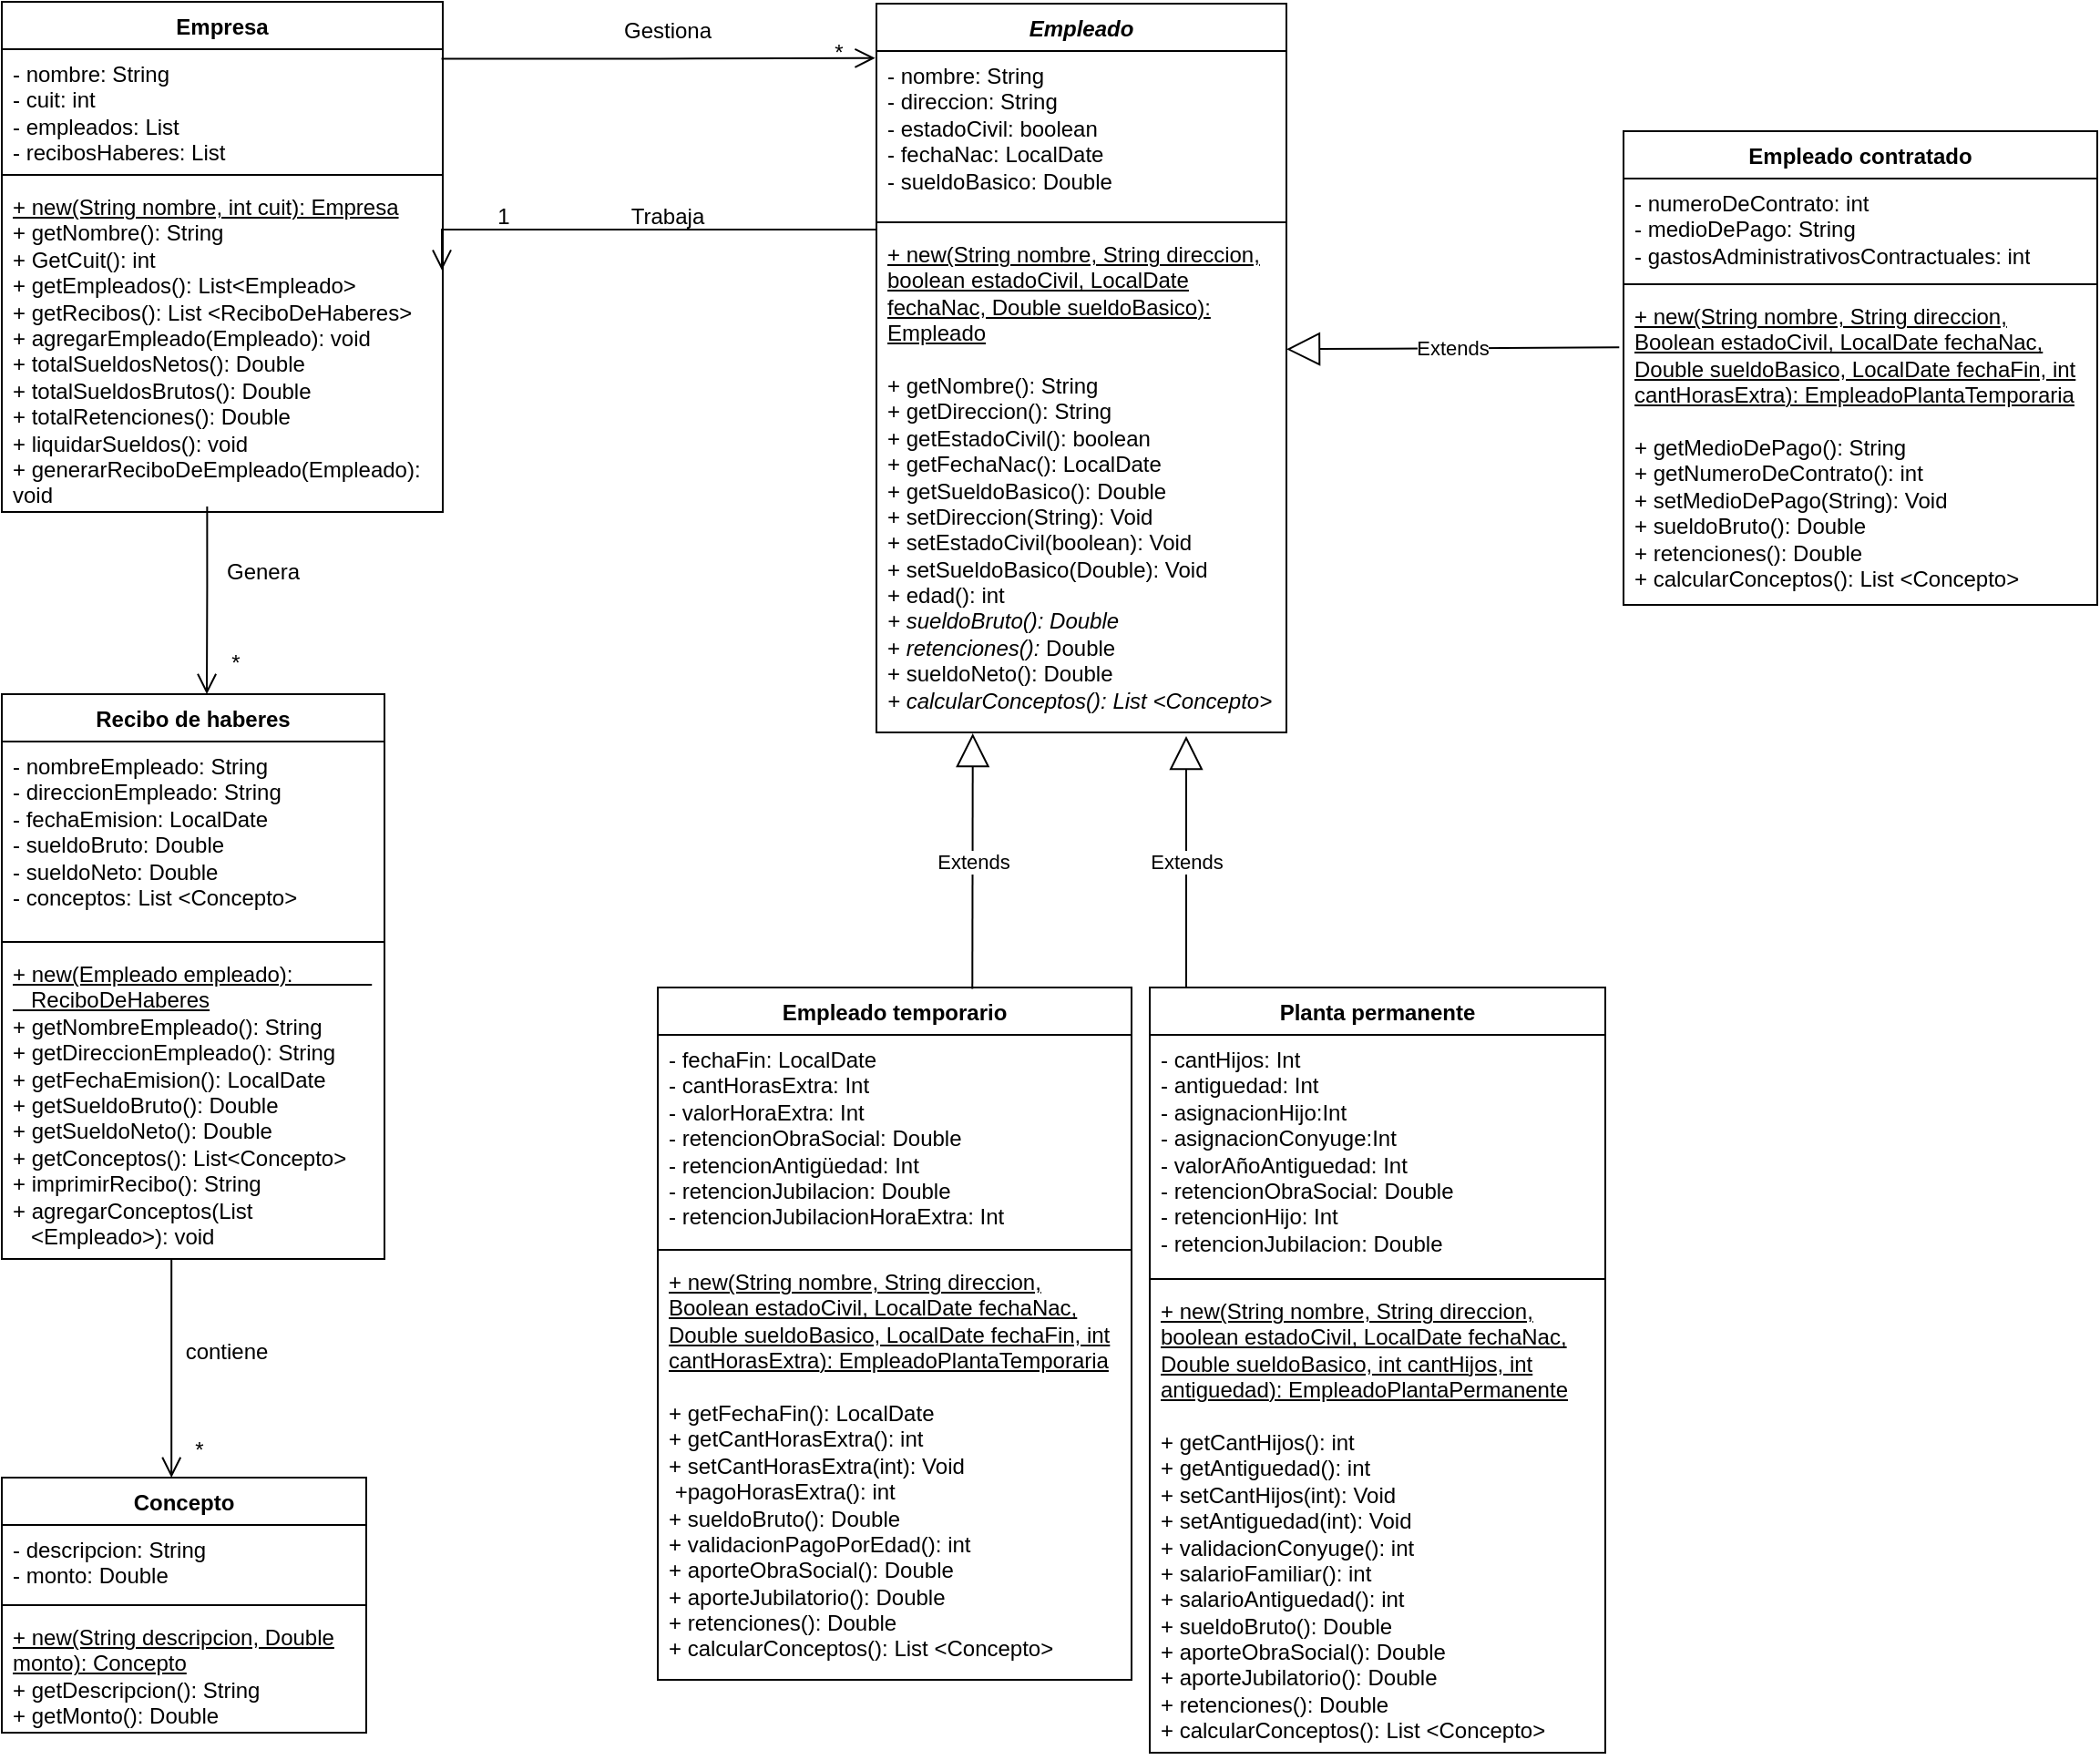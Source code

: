 <mxfile version="28.1.2">
  <diagram name="Página-1" id="GOG5TTw7NCmO1af8a_Hd">
    <mxGraphModel dx="1678" dy="924" grid="1" gridSize="10" guides="1" tooltips="1" connect="1" arrows="1" fold="1" page="1" pageScale="1" pageWidth="1169" pageHeight="1654" background="none" math="0" shadow="0">
      <root>
        <mxCell id="0" />
        <mxCell id="1" parent="0" />
        <mxCell id="Q-4hWCY-v-0XEv27nNHg-2" value="Empresa" style="swimlane;fontStyle=1;align=center;verticalAlign=top;childLayout=stackLayout;horizontal=1;startSize=26;horizontalStack=0;resizeParent=1;resizeParentMax=0;resizeLast=0;collapsible=1;marginBottom=0;whiteSpace=wrap;html=1;" parent="1" vertex="1">
          <mxGeometry x="10" y="17" width="242" height="280" as="geometry" />
        </mxCell>
        <mxCell id="Q-4hWCY-v-0XEv27nNHg-3" value="- nombre: String&lt;div&gt;- cuit: int&lt;/div&gt;&lt;div&gt;- empleados: List&lt;/div&gt;&lt;div&gt;- recibosHaberes: List&lt;/div&gt;&lt;div&gt;&lt;br&gt;&lt;/div&gt;" style="text;strokeColor=none;fillColor=none;align=left;verticalAlign=top;spacingLeft=4;spacingRight=4;overflow=hidden;rotatable=0;points=[[0,0.5],[1,0.5]];portConstraint=eastwest;whiteSpace=wrap;html=1;" parent="Q-4hWCY-v-0XEv27nNHg-2" vertex="1">
          <mxGeometry y="26" width="242" height="65" as="geometry" />
        </mxCell>
        <mxCell id="Q-4hWCY-v-0XEv27nNHg-4" value="" style="line;strokeWidth=1;fillColor=none;align=left;verticalAlign=middle;spacingTop=-1;spacingLeft=3;spacingRight=3;rotatable=0;labelPosition=right;points=[];portConstraint=eastwest;strokeColor=inherit;" parent="Q-4hWCY-v-0XEv27nNHg-2" vertex="1">
          <mxGeometry y="91" width="242" height="8" as="geometry" />
        </mxCell>
        <mxCell id="Q-4hWCY-v-0XEv27nNHg-5" value="&lt;div&gt;&lt;div&gt;&lt;div&gt;&lt;u&gt;+ new(String nombre, int cuit): Empresa&lt;/u&gt;&lt;/div&gt;&lt;/div&gt;&lt;div&gt;+ getNombre(): String&lt;/div&gt;&lt;div&gt;+ GetCuit(): int&lt;/div&gt;&lt;div&gt;+ getEmpleados(): List&amp;lt;Empleado&amp;gt;&lt;/div&gt;&lt;div&gt;+ getRecibos(): List &amp;lt;ReciboDeHaberes&amp;gt;&lt;/div&gt;&lt;div&gt;+ agregarEmpleado(Empleado): void&lt;/div&gt;&lt;/div&gt;&lt;div&gt;&lt;span style=&quot;background-color: transparent; color: light-dark(rgb(0, 0, 0), rgb(255, 255, 255));&quot;&gt;+ totalSueldosNetos(): Double&lt;/span&gt;&lt;/div&gt;&lt;div&gt;+ totalSueldosBrutos(): Double&lt;/div&gt;&lt;div&gt;+ totalRetenciones(): Double&lt;/div&gt;&lt;div&gt;+ liquidarSueldos(): void&amp;nbsp;&lt;/div&gt;&lt;div&gt;+ generarReciboDeEmpleado(Empleado): void&lt;/div&gt;" style="text;strokeColor=none;fillColor=none;align=left;verticalAlign=top;spacingLeft=4;spacingRight=4;overflow=hidden;rotatable=0;points=[[0,0.5],[1,0.5]];portConstraint=eastwest;whiteSpace=wrap;html=1;" parent="Q-4hWCY-v-0XEv27nNHg-2" vertex="1">
          <mxGeometry y="99" width="242" height="181" as="geometry" />
        </mxCell>
        <mxCell id="Q-4hWCY-v-0XEv27nNHg-6" value="&lt;i&gt;Empleado&lt;/i&gt;" style="swimlane;fontStyle=1;align=center;verticalAlign=top;childLayout=stackLayout;horizontal=1;startSize=26;horizontalStack=0;resizeParent=1;resizeParentMax=0;resizeLast=0;collapsible=1;marginBottom=0;whiteSpace=wrap;html=1;" parent="1" vertex="1">
          <mxGeometry x="490" y="18" width="225" height="400" as="geometry" />
        </mxCell>
        <mxCell id="Q-4hWCY-v-0XEv27nNHg-7" value="- nombre: String&lt;div&gt;- direccion: String&lt;/div&gt;&lt;div&gt;- estadoCivil: boolean&lt;/div&gt;&lt;div&gt;- fechaNac: LocalDate&lt;/div&gt;&lt;div&gt;- sueldoBasico: Double&lt;/div&gt;" style="text;strokeColor=none;fillColor=none;align=left;verticalAlign=top;spacingLeft=4;spacingRight=4;overflow=hidden;rotatable=0;points=[[0,0.5],[1,0.5]];portConstraint=eastwest;whiteSpace=wrap;html=1;" parent="Q-4hWCY-v-0XEv27nNHg-6" vertex="1">
          <mxGeometry y="26" width="225" height="90" as="geometry" />
        </mxCell>
        <mxCell id="Q-4hWCY-v-0XEv27nNHg-8" value="" style="line;strokeWidth=1;fillColor=none;align=left;verticalAlign=middle;spacingTop=-1;spacingLeft=3;spacingRight=3;rotatable=0;labelPosition=right;points=[];portConstraint=eastwest;strokeColor=inherit;" parent="Q-4hWCY-v-0XEv27nNHg-6" vertex="1">
          <mxGeometry y="116" width="225" height="8" as="geometry" />
        </mxCell>
        <mxCell id="Q-4hWCY-v-0XEv27nNHg-9" value="&lt;div&gt;&lt;u&gt;+ new(String nombre, String direccion, boolean estadoCivil, LocalDate fechaNac, Double sueldoBasico): Empleado&lt;/u&gt;&lt;/div&gt;&lt;div&gt;&lt;br&gt;&lt;/div&gt;&lt;div&gt;+ getNombre(): String&lt;/div&gt;&lt;div&gt;+ getDireccion(): String&lt;/div&gt;&lt;div&gt;+ getEstadoCivil(): boolean&lt;/div&gt;&lt;div&gt;+ getFechaNac(): LocalDate&lt;/div&gt;&lt;div&gt;+ getSueldoBasico(): Double&lt;/div&gt;&lt;div&gt;+ setDireccion(String): Void&lt;/div&gt;&lt;div&gt;+ setEstadoCivil(boolean): Void&lt;/div&gt;&lt;div&gt;+ setSueldoBasico(Double): Void&lt;/div&gt;+ edad(): int&lt;div&gt;&lt;i&gt;+ sueldoBruto(): Double&lt;/i&gt;&lt;/div&gt;&lt;div&gt;+&amp;nbsp;&lt;i&gt;retenciones():&lt;/i&gt;&amp;nbsp;Double&lt;/div&gt;&lt;div&gt;+ sueldoNeto&lt;span style=&quot;color: light-dark(rgb(0, 0, 0), rgb(255, 255, 255)); background-color: transparent;&quot;&gt;(): Double&lt;/span&gt;&lt;/div&gt;&lt;div&gt;&lt;i&gt;+ calcularConceptos(): List &amp;lt;Concepto&amp;gt;&lt;/i&gt;&lt;/div&gt;" style="text;strokeColor=none;fillColor=none;align=left;verticalAlign=top;spacingLeft=4;spacingRight=4;overflow=hidden;rotatable=0;points=[[0,0.5],[1,0.5]];portConstraint=eastwest;whiteSpace=wrap;html=1;" parent="Q-4hWCY-v-0XEv27nNHg-6" vertex="1">
          <mxGeometry y="124" width="225" height="276" as="geometry" />
        </mxCell>
        <mxCell id="Q-4hWCY-v-0XEv27nNHg-10" value="Planta permanente" style="swimlane;fontStyle=1;align=center;verticalAlign=top;childLayout=stackLayout;horizontal=1;startSize=26;horizontalStack=0;resizeParent=1;resizeParentMax=0;resizeLast=0;collapsible=1;marginBottom=0;whiteSpace=wrap;html=1;" parent="1" vertex="1">
          <mxGeometry x="640" y="558" width="250" height="420" as="geometry" />
        </mxCell>
        <mxCell id="Q-4hWCY-v-0XEv27nNHg-11" value="- cantHijos: Int&lt;div&gt;- antiguedad: Int&lt;/div&gt;&lt;div&gt;- asignacionHijo:Int&lt;/div&gt;&lt;div&gt;- asignacionConyuge:Int&lt;/div&gt;&lt;div&gt;- valorAñoAntiguedad: Int&lt;/div&gt;&lt;div&gt;- retencionObraSocial: Double&lt;/div&gt;&lt;div&gt;- retencionHijo: Int&lt;/div&gt;&lt;div&gt;- retencionJubilacion: Double&lt;/div&gt;&lt;div&gt;&lt;br&gt;&lt;/div&gt;&lt;div&gt;&lt;br&gt;&lt;/div&gt;&lt;div&gt;&lt;br&gt;&lt;/div&gt;" style="text;strokeColor=none;fillColor=none;align=left;verticalAlign=top;spacingLeft=4;spacingRight=4;overflow=hidden;rotatable=0;points=[[0,0.5],[1,0.5]];portConstraint=eastwest;whiteSpace=wrap;html=1;" parent="Q-4hWCY-v-0XEv27nNHg-10" vertex="1">
          <mxGeometry y="26" width="250" height="130" as="geometry" />
        </mxCell>
        <mxCell id="Q-4hWCY-v-0XEv27nNHg-12" value="" style="line;strokeWidth=1;fillColor=none;align=left;verticalAlign=middle;spacingTop=-1;spacingLeft=3;spacingRight=3;rotatable=0;labelPosition=right;points=[];portConstraint=eastwest;strokeColor=inherit;" parent="Q-4hWCY-v-0XEv27nNHg-10" vertex="1">
          <mxGeometry y="156" width="250" height="8" as="geometry" />
        </mxCell>
        <mxCell id="Q-4hWCY-v-0XEv27nNHg-13" value="&lt;div&gt;&lt;div&gt;&lt;u&gt;+ new(String nombre, String direccion, boolean estadoCivil, LocalDate fechaNac, Double sueldoBasico, int cantHijos, int antiguedad&lt;/u&gt;&lt;u style=&quot;background-color: transparent; color: light-dark(rgb(0, 0, 0), rgb(255, 255, 255));&quot;&gt;): EmpleadoPlantaPermanente&lt;/u&gt;&lt;/div&gt;&lt;div&gt;&lt;br&gt;&lt;/div&gt;&lt;/div&gt;&lt;div&gt;&lt;div&gt;+ getCantHijos(): int&lt;/div&gt;&lt;/div&gt;&lt;div&gt;&lt;div&gt;+ getAntiguedad(): int&lt;/div&gt;&lt;/div&gt;&lt;div&gt;+ setCantHijos(int): Void&lt;/div&gt;&lt;div&gt;&lt;div&gt;+ setAntiguedad(int): Void&lt;/div&gt;&lt;/div&gt;&lt;div&gt;+ validacionConyuge(): int&lt;/div&gt;&lt;div&gt;+ salarioFamiliar(): int&lt;/div&gt;&lt;div&gt;+ salarioAntiguedad(): int&lt;/div&gt;&lt;div&gt;+ sueldoBruto(): Double&lt;/div&gt;&lt;div&gt;&lt;div&gt;+ aporteObraSocial(): Double&lt;/div&gt;&lt;div&gt;+ aporteJubilatorio(): Double&lt;br&gt;&lt;div&gt;+ retenciones&lt;span style=&quot;color: light-dark(rgb(0, 0, 0), rgb(255, 255, 255)); background-color: transparent;&quot;&gt;(): Double&lt;/span&gt;&lt;/div&gt;&lt;div&gt;+ calcularConceptos(): List &amp;lt;Concepto&amp;gt;&lt;/div&gt;&lt;/div&gt;&lt;/div&gt;&lt;div&gt;&lt;br&gt;&lt;/div&gt;&lt;div&gt;&lt;span style=&quot;background-color: transparent; color: light-dark(rgb(0, 0, 0), rgb(255, 255, 255));&quot;&gt;&lt;br&gt;&lt;/span&gt;&lt;/div&gt;" style="text;strokeColor=none;fillColor=none;align=left;verticalAlign=top;spacingLeft=4;spacingRight=4;overflow=hidden;rotatable=0;points=[[0,0.5],[1,0.5]];portConstraint=eastwest;whiteSpace=wrap;html=1;" parent="Q-4hWCY-v-0XEv27nNHg-10" vertex="1">
          <mxGeometry y="164" width="250" height="256" as="geometry" />
        </mxCell>
        <mxCell id="Q-4hWCY-v-0XEv27nNHg-20" value="Empleado temporario" style="swimlane;fontStyle=1;align=center;verticalAlign=top;childLayout=stackLayout;horizontal=1;startSize=26;horizontalStack=0;resizeParent=1;resizeParentMax=0;resizeLast=0;collapsible=1;marginBottom=0;whiteSpace=wrap;html=1;" parent="1" vertex="1">
          <mxGeometry x="370" y="558" width="260" height="380" as="geometry" />
        </mxCell>
        <mxCell id="Q-4hWCY-v-0XEv27nNHg-21" value="- fechaFin: LocalDate&lt;div&gt;&lt;span style=&quot;background-color: transparent; color: light-dark(rgb(0, 0, 0), rgb(255, 255, 255));&quot;&gt;- cantHorasExtra: Int&lt;/span&gt;&lt;/div&gt;&lt;div&gt;&lt;span style=&quot;background-color: transparent; color: light-dark(rgb(0, 0, 0), rgb(255, 255, 255));&quot;&gt;- valorHoraExtra: Int&lt;/span&gt;&lt;div&gt;&lt;div&gt;- retencionObraSocial: Double&lt;/div&gt;&lt;div&gt;- retencionAntigüedad: Int&lt;/div&gt;&lt;div&gt;- retencionJubilacion: Double&lt;/div&gt;&lt;/div&gt;&lt;div&gt;- retencionJubilacionHoraExtra: Int&lt;/div&gt;&lt;/div&gt;" style="text;strokeColor=none;fillColor=none;align=left;verticalAlign=top;spacingLeft=4;spacingRight=4;overflow=hidden;rotatable=0;points=[[0,0.5],[1,0.5]];portConstraint=eastwest;whiteSpace=wrap;html=1;" parent="Q-4hWCY-v-0XEv27nNHg-20" vertex="1">
          <mxGeometry y="26" width="260" height="114" as="geometry" />
        </mxCell>
        <mxCell id="Q-4hWCY-v-0XEv27nNHg-22" value="" style="line;strokeWidth=1;fillColor=none;align=left;verticalAlign=middle;spacingTop=-1;spacingLeft=3;spacingRight=3;rotatable=0;labelPosition=right;points=[];portConstraint=eastwest;strokeColor=inherit;" parent="Q-4hWCY-v-0XEv27nNHg-20" vertex="1">
          <mxGeometry y="140" width="260" height="8" as="geometry" />
        </mxCell>
        <mxCell id="Q-4hWCY-v-0XEv27nNHg-23" value="&lt;div&gt;&lt;div&gt;&lt;div&gt;&lt;u&gt;+ new(String nombre, String direccion, Boolean estadoCivil, LocalDate fechaNac, Double sueldoBasico, LocalDate fechaFin, int cantHorasExtra&lt;/u&gt;&lt;u style=&quot;background-color: transparent; color: light-dark(rgb(0, 0, 0), rgb(255, 255, 255));&quot;&gt;): EmpleadoPlantaTemporaria&lt;/u&gt;&lt;/div&gt;&lt;div&gt;&lt;br&gt;&lt;/div&gt;&lt;/div&gt;&lt;div&gt;+ getFechaFin(): LocalDate&lt;/div&gt;&lt;div&gt;+ getCantHorasExtra(): int&lt;/div&gt;&lt;div&gt;+ setCantHorasExtra(int): Void&lt;/div&gt;&lt;/div&gt;&lt;div&gt;&amp;nbsp;+pagoHorasExtra(): int&lt;/div&gt;+ sueldoBruto(): Double&lt;div&gt;+ validacionPagoPorEdad(): int&lt;/div&gt;&lt;div&gt;+ aporteObraSocial(): Double&lt;/div&gt;&lt;div&gt;+ aporteJubilatorio(): Double&lt;br&gt;&lt;div&gt;+ retenciones&lt;span style=&quot;color: light-dark(rgb(0, 0, 0), rgb(255, 255, 255)); background-color: transparent;&quot;&gt;(): Double&lt;/span&gt;&lt;/div&gt;&lt;div&gt;+ calcularConceptos(): List &amp;lt;Concepto&amp;gt;&lt;span style=&quot;color: light-dark(rgb(0, 0, 0), rgb(255, 255, 255)); background-color: transparent;&quot;&gt;&lt;/span&gt;&lt;/div&gt;&lt;/div&gt;" style="text;strokeColor=none;fillColor=none;align=left;verticalAlign=top;spacingLeft=4;spacingRight=4;overflow=hidden;rotatable=0;points=[[0,0.5],[1,0.5]];portConstraint=eastwest;whiteSpace=wrap;html=1;" parent="Q-4hWCY-v-0XEv27nNHg-20" vertex="1">
          <mxGeometry y="148" width="260" height="232" as="geometry" />
        </mxCell>
        <mxCell id="Q-4hWCY-v-0XEv27nNHg-36" value="" style="endArrow=open;endFill=0;html=1;edgeStyle=orthogonalEdgeStyle;align=left;verticalAlign=top;rounded=0;strokeWidth=1;endSize=9;entryX=-0.003;entryY=0.043;entryDx=0;entryDy=0;entryPerimeter=0;exitX=0.997;exitY=0.08;exitDx=0;exitDy=0;exitPerimeter=0;" parent="1" target="Q-4hWCY-v-0XEv27nNHg-7" edge="1" source="Q-4hWCY-v-0XEv27nNHg-3">
          <mxGeometry x="-1" relative="1" as="geometry">
            <mxPoint x="250" y="48" as="sourcePoint" />
            <mxPoint x="400" y="48" as="targetPoint" />
            <Array as="points" />
          </mxGeometry>
        </mxCell>
        <mxCell id="Q-4hWCY-v-0XEv27nNHg-40" value="" style="endArrow=open;endFill=0;html=1;edgeStyle=orthogonalEdgeStyle;align=left;verticalAlign=top;rounded=0;exitX=0;exitY=0.871;exitDx=0;exitDy=0;exitPerimeter=0;endSize=9;entryX=0.998;entryY=0.267;entryDx=0;entryDy=0;entryPerimeter=0;" parent="1" source="Q-4hWCY-v-0XEv27nNHg-7" edge="1" target="Q-4hWCY-v-0XEv27nNHg-5">
          <mxGeometry x="-1" relative="1" as="geometry">
            <mxPoint x="454" y="160" as="sourcePoint" />
            <mxPoint x="220" y="142" as="targetPoint" />
            <Array as="points">
              <mxPoint x="490" y="142" />
              <mxPoint x="252" y="142" />
            </Array>
          </mxGeometry>
        </mxCell>
        <mxCell id="Q-4hWCY-v-0XEv27nNHg-41" value="Gestiona" style="text;html=1;align=center;verticalAlign=middle;resizable=0;points=[];autosize=1;strokeColor=none;fillColor=none;" parent="1" vertex="1">
          <mxGeometry x="340" y="18" width="70" height="30" as="geometry" />
        </mxCell>
        <mxCell id="Q-4hWCY-v-0XEv27nNHg-42" value="*" style="text;html=1;align=center;verticalAlign=middle;resizable=0;points=[];autosize=1;strokeColor=none;fillColor=none;" parent="1" vertex="1">
          <mxGeometry x="454" y="30" width="30" height="30" as="geometry" />
        </mxCell>
        <mxCell id="Q-4hWCY-v-0XEv27nNHg-43" value="Trabaja" style="text;html=1;align=center;verticalAlign=middle;resizable=0;points=[];autosize=1;strokeColor=none;fillColor=none;" parent="1" vertex="1">
          <mxGeometry x="345" y="120" width="60" height="30" as="geometry" />
        </mxCell>
        <mxCell id="Q-4hWCY-v-0XEv27nNHg-44" value="1" style="text;html=1;align=center;verticalAlign=middle;resizable=0;points=[];autosize=1;strokeColor=none;fillColor=none;" parent="1" vertex="1">
          <mxGeometry x="270" y="120" width="30" height="30" as="geometry" />
        </mxCell>
        <mxCell id="jvvD7-Eardwod9d5dSkG-2" value="Extends" style="endArrow=block;endSize=16;endFill=0;html=1;rounded=0;" parent="1" edge="1">
          <mxGeometry x="-0.003" width="160" relative="1" as="geometry">
            <mxPoint x="660" y="558" as="sourcePoint" />
            <mxPoint x="660" y="420" as="targetPoint" />
            <Array as="points">
              <mxPoint x="660" y="504" />
              <mxPoint x="660" y="474" />
            </Array>
            <mxPoint as="offset" />
          </mxGeometry>
        </mxCell>
        <mxCell id="jvvD7-Eardwod9d5dSkG-3" value="Extends" style="endArrow=block;endSize=16;endFill=0;html=1;rounded=0;entryX=0.235;entryY=1.002;entryDx=0;entryDy=0;entryPerimeter=0;exitX=0.664;exitY=0.002;exitDx=0;exitDy=0;exitPerimeter=0;" parent="1" source="Q-4hWCY-v-0XEv27nNHg-20" target="Q-4hWCY-v-0XEv27nNHg-9" edge="1">
          <mxGeometry width="160" relative="1" as="geometry">
            <mxPoint x="546" y="538" as="sourcePoint" />
            <mxPoint x="545.98" y="420.48" as="targetPoint" />
          </mxGeometry>
        </mxCell>
        <mxCell id="jvvD7-Eardwod9d5dSkG-8" value="Recibo de haberes" style="swimlane;fontStyle=1;align=center;verticalAlign=top;childLayout=stackLayout;horizontal=1;startSize=26;horizontalStack=0;resizeParent=1;resizeParentMax=0;resizeLast=0;collapsible=1;marginBottom=0;whiteSpace=wrap;html=1;" parent="1" vertex="1">
          <mxGeometry x="10" y="397" width="210" height="310" as="geometry" />
        </mxCell>
        <mxCell id="jvvD7-Eardwod9d5dSkG-9" value="- nombreEmpleado: String&lt;div&gt;- direccionEmpleado: String&lt;/div&gt;&lt;div&gt;- fechaEmision: LocalDate&lt;/div&gt;&lt;div&gt;- sueldoBruto: Double&lt;/div&gt;&lt;div&gt;- sueldoNeto: Double&lt;/div&gt;&lt;div&gt;- conceptos: List &amp;lt;Concepto&amp;gt;&lt;/div&gt;" style="text;strokeColor=none;fillColor=none;align=left;verticalAlign=top;spacingLeft=4;spacingRight=4;overflow=hidden;rotatable=0;points=[[0,0.5],[1,0.5]];portConstraint=eastwest;whiteSpace=wrap;html=1;" parent="jvvD7-Eardwod9d5dSkG-8" vertex="1">
          <mxGeometry y="26" width="210" height="106" as="geometry" />
        </mxCell>
        <mxCell id="jvvD7-Eardwod9d5dSkG-10" value="" style="line;strokeWidth=1;fillColor=none;align=left;verticalAlign=middle;spacingTop=-1;spacingLeft=3;spacingRight=3;rotatable=0;labelPosition=right;points=[];portConstraint=eastwest;strokeColor=inherit;" parent="jvvD7-Eardwod9d5dSkG-8" vertex="1">
          <mxGeometry y="132" width="210" height="8" as="geometry" />
        </mxCell>
        <mxCell id="jvvD7-Eardwod9d5dSkG-11" value="&lt;div&gt;&lt;div&gt;&lt;u&gt;+ new(Empleado empleado):&amp;nbsp; &amp;nbsp; &amp;nbsp; &amp;nbsp; &amp;nbsp; &amp;nbsp; &amp;nbsp; &amp;nbsp; &amp;nbsp;ReciboDeHaberes&lt;/u&gt;&lt;/div&gt;&lt;div&gt;+ getNombreEmpleado(): String&lt;/div&gt;&lt;div&gt;+ getDireccionEmpleado(): String&lt;/div&gt;&lt;div&gt;+ getFechaEmision(): LocalDate&lt;/div&gt;&lt;div&gt;+ getSueldoBruto(): Double&lt;/div&gt;&lt;div&gt;+ getSueldoNeto(): Double&lt;/div&gt;&lt;div&gt;+ getConceptos(): List&amp;lt;Concepto&amp;gt;&lt;/div&gt;&lt;/div&gt;&lt;div&gt;+ imprimirRecibo(): String&lt;/div&gt;&lt;div&gt;+ agregarConceptos(List&amp;nbsp; &amp;nbsp; &amp;nbsp; &amp;nbsp; &amp;nbsp; &amp;nbsp; &amp;nbsp; &amp;nbsp; &amp;nbsp; &amp;nbsp; &amp;nbsp; &amp;nbsp;&amp;lt;Empleado&amp;gt;): void&lt;/div&gt;" style="text;strokeColor=none;fillColor=none;align=left;verticalAlign=top;spacingLeft=4;spacingRight=4;overflow=hidden;rotatable=0;points=[[0,0.5],[1,0.5]];portConstraint=eastwest;whiteSpace=wrap;html=1;" parent="jvvD7-Eardwod9d5dSkG-8" vertex="1">
          <mxGeometry y="140" width="210" height="170" as="geometry" />
        </mxCell>
        <mxCell id="qGLyGbKj8P0iLDYDFwNn-1" value="Concepto" style="swimlane;fontStyle=1;align=center;verticalAlign=top;childLayout=stackLayout;horizontal=1;startSize=26;horizontalStack=0;resizeParent=1;resizeParentMax=0;resizeLast=0;collapsible=1;marginBottom=0;whiteSpace=wrap;html=1;" vertex="1" parent="1">
          <mxGeometry x="10" y="827" width="200" height="140" as="geometry" />
        </mxCell>
        <mxCell id="qGLyGbKj8P0iLDYDFwNn-2" value="- descripcion: String&lt;div&gt;- monto: Double&lt;/div&gt;" style="text;strokeColor=none;fillColor=none;align=left;verticalAlign=top;spacingLeft=4;spacingRight=4;overflow=hidden;rotatable=0;points=[[0,0.5],[1,0.5]];portConstraint=eastwest;whiteSpace=wrap;html=1;" vertex="1" parent="qGLyGbKj8P0iLDYDFwNn-1">
          <mxGeometry y="26" width="200" height="40" as="geometry" />
        </mxCell>
        <mxCell id="qGLyGbKj8P0iLDYDFwNn-3" value="" style="line;strokeWidth=1;fillColor=none;align=left;verticalAlign=middle;spacingTop=-1;spacingLeft=3;spacingRight=3;rotatable=0;labelPosition=right;points=[];portConstraint=eastwest;strokeColor=inherit;" vertex="1" parent="qGLyGbKj8P0iLDYDFwNn-1">
          <mxGeometry y="66" width="200" height="8" as="geometry" />
        </mxCell>
        <mxCell id="qGLyGbKj8P0iLDYDFwNn-4" value="&lt;div&gt;&lt;u&gt;+ new(String descripcion, Double monto): Concepto&lt;/u&gt;&lt;/div&gt;+ getDescripcion(): String&lt;div&gt;+ getMonto(): Double&lt;/div&gt;" style="text;strokeColor=none;fillColor=none;align=left;verticalAlign=top;spacingLeft=4;spacingRight=4;overflow=hidden;rotatable=0;points=[[0,0.5],[1,0.5]];portConstraint=eastwest;whiteSpace=wrap;html=1;" vertex="1" parent="qGLyGbKj8P0iLDYDFwNn-1">
          <mxGeometry y="74" width="200" height="66" as="geometry" />
        </mxCell>
        <mxCell id="qGLyGbKj8P0iLDYDFwNn-6" value="contiene" style="text;html=1;align=center;verticalAlign=middle;resizable=0;points=[];autosize=1;strokeColor=none;fillColor=none;" vertex="1" parent="1">
          <mxGeometry x="98" y="742.5" width="70" height="30" as="geometry" />
        </mxCell>
        <mxCell id="qGLyGbKj8P0iLDYDFwNn-7" value="" style="endArrow=open;endFill=0;html=1;edgeStyle=orthogonalEdgeStyle;align=left;verticalAlign=top;rounded=0;strokeWidth=1;endSize=9;exitX=0.495;exitY=1.007;exitDx=0;exitDy=0;exitPerimeter=0;" edge="1" parent="1">
          <mxGeometry x="-1" relative="1" as="geometry">
            <mxPoint x="103.11" y="707" as="sourcePoint" />
            <mxPoint x="103" y="827" as="targetPoint" />
            <Array as="points">
              <mxPoint x="103.1" y="827" />
              <mxPoint x="103.1" y="827" />
            </Array>
          </mxGeometry>
        </mxCell>
        <mxCell id="qGLyGbKj8P0iLDYDFwNn-8" value="*" style="text;html=1;align=center;verticalAlign=middle;resizable=0;points=[];autosize=1;strokeColor=none;fillColor=none;" vertex="1" parent="1">
          <mxGeometry x="103" y="797" width="30" height="30" as="geometry" />
        </mxCell>
        <mxCell id="qGLyGbKj8P0iLDYDFwNn-10" value="" style="endArrow=open;endFill=0;html=1;edgeStyle=orthogonalEdgeStyle;align=left;verticalAlign=top;rounded=0;strokeWidth=1;endSize=9;exitX=0.5;exitY=1;exitDx=0;exitDy=0;" edge="1" parent="1">
          <mxGeometry x="-1" relative="1" as="geometry">
            <mxPoint x="122.68" y="294.0" as="sourcePoint" />
            <mxPoint x="122.5" y="397" as="targetPoint" />
            <Array as="points">
              <mxPoint x="123.18" y="337" />
            </Array>
          </mxGeometry>
        </mxCell>
        <mxCell id="qGLyGbKj8P0iLDYDFwNn-11" value="Genera" style="text;html=1;align=center;verticalAlign=middle;resizable=0;points=[];autosize=1;strokeColor=none;fillColor=none;" vertex="1" parent="1">
          <mxGeometry x="122.5" y="315" width="60" height="30" as="geometry" />
        </mxCell>
        <mxCell id="qGLyGbKj8P0iLDYDFwNn-12" value="*" style="text;html=1;align=center;verticalAlign=middle;resizable=0;points=[];autosize=1;strokeColor=none;fillColor=none;" vertex="1" parent="1">
          <mxGeometry x="122.5" y="365" width="30" height="30" as="geometry" />
        </mxCell>
        <mxCell id="qGLyGbKj8P0iLDYDFwNn-15" value="Empleado contratado" style="swimlane;fontStyle=1;align=center;verticalAlign=top;childLayout=stackLayout;horizontal=1;startSize=26;horizontalStack=0;resizeParent=1;resizeParentMax=0;resizeLast=0;collapsible=1;marginBottom=0;whiteSpace=wrap;html=1;" vertex="1" parent="1">
          <mxGeometry x="900" y="88" width="260" height="260" as="geometry" />
        </mxCell>
        <mxCell id="qGLyGbKj8P0iLDYDFwNn-16" value="- numeroDeContrato: int&lt;div&gt;- medioDePago: String&lt;/div&gt;&lt;div&gt;- gastosAdministrativosContractuales: int&lt;/div&gt;" style="text;strokeColor=none;fillColor=none;align=left;verticalAlign=top;spacingLeft=4;spacingRight=4;overflow=hidden;rotatable=0;points=[[0,0.5],[1,0.5]];portConstraint=eastwest;whiteSpace=wrap;html=1;" vertex="1" parent="qGLyGbKj8P0iLDYDFwNn-15">
          <mxGeometry y="26" width="260" height="54" as="geometry" />
        </mxCell>
        <mxCell id="qGLyGbKj8P0iLDYDFwNn-17" value="" style="line;strokeWidth=1;fillColor=none;align=left;verticalAlign=middle;spacingTop=-1;spacingLeft=3;spacingRight=3;rotatable=0;labelPosition=right;points=[];portConstraint=eastwest;strokeColor=inherit;" vertex="1" parent="qGLyGbKj8P0iLDYDFwNn-15">
          <mxGeometry y="80" width="260" height="8" as="geometry" />
        </mxCell>
        <mxCell id="qGLyGbKj8P0iLDYDFwNn-18" value="&lt;div&gt;&lt;div&gt;&lt;div&gt;&lt;u&gt;+ new(String nombre, String direccion, Boolean estadoCivil, LocalDate fechaNac, Double sueldoBasico, LocalDate fechaFin, int cantHorasExtra&lt;/u&gt;&lt;u style=&quot;background-color: transparent; color: light-dark(rgb(0, 0, 0), rgb(255, 255, 255));&quot;&gt;): EmpleadoPlantaTemporaria&lt;/u&gt;&lt;/div&gt;&lt;div&gt;&lt;br&gt;&lt;/div&gt;&lt;/div&gt;&lt;div&gt;+ getMedioDePago(): String&lt;/div&gt;&lt;div&gt;+ getNumeroDeContrato(): int&lt;/div&gt;&lt;div&gt;+ setMedioDePago(String): Void&lt;/div&gt;&lt;/div&gt;+ sueldoBruto(): Double&lt;div&gt;&lt;div&gt;+ retenciones&lt;span style=&quot;color: light-dark(rgb(0, 0, 0), rgb(255, 255, 255)); background-color: transparent;&quot;&gt;(): Double&lt;/span&gt;&lt;/div&gt;&lt;div&gt;+ calcularConceptos(): List &amp;lt;Concepto&amp;gt;&lt;span style=&quot;color: light-dark(rgb(0, 0, 0), rgb(255, 255, 255)); background-color: transparent;&quot;&gt;&lt;/span&gt;&lt;/div&gt;&lt;/div&gt;" style="text;strokeColor=none;fillColor=none;align=left;verticalAlign=top;spacingLeft=4;spacingRight=4;overflow=hidden;rotatable=0;points=[[0,0.5],[1,0.5]];portConstraint=eastwest;whiteSpace=wrap;html=1;" vertex="1" parent="qGLyGbKj8P0iLDYDFwNn-15">
          <mxGeometry y="88" width="260" height="172" as="geometry" />
        </mxCell>
        <mxCell id="qGLyGbKj8P0iLDYDFwNn-21" value="Extends" style="endArrow=block;endSize=16;endFill=0;html=1;rounded=0;exitX=-0.009;exitY=0.178;exitDx=0;exitDy=0;exitPerimeter=0;" edge="1" parent="1" source="qGLyGbKj8P0iLDYDFwNn-18">
          <mxGeometry width="160" relative="1" as="geometry">
            <mxPoint x="845" y="207.66" as="sourcePoint" />
            <mxPoint x="715" y="207.66" as="targetPoint" />
          </mxGeometry>
        </mxCell>
      </root>
    </mxGraphModel>
  </diagram>
</mxfile>

